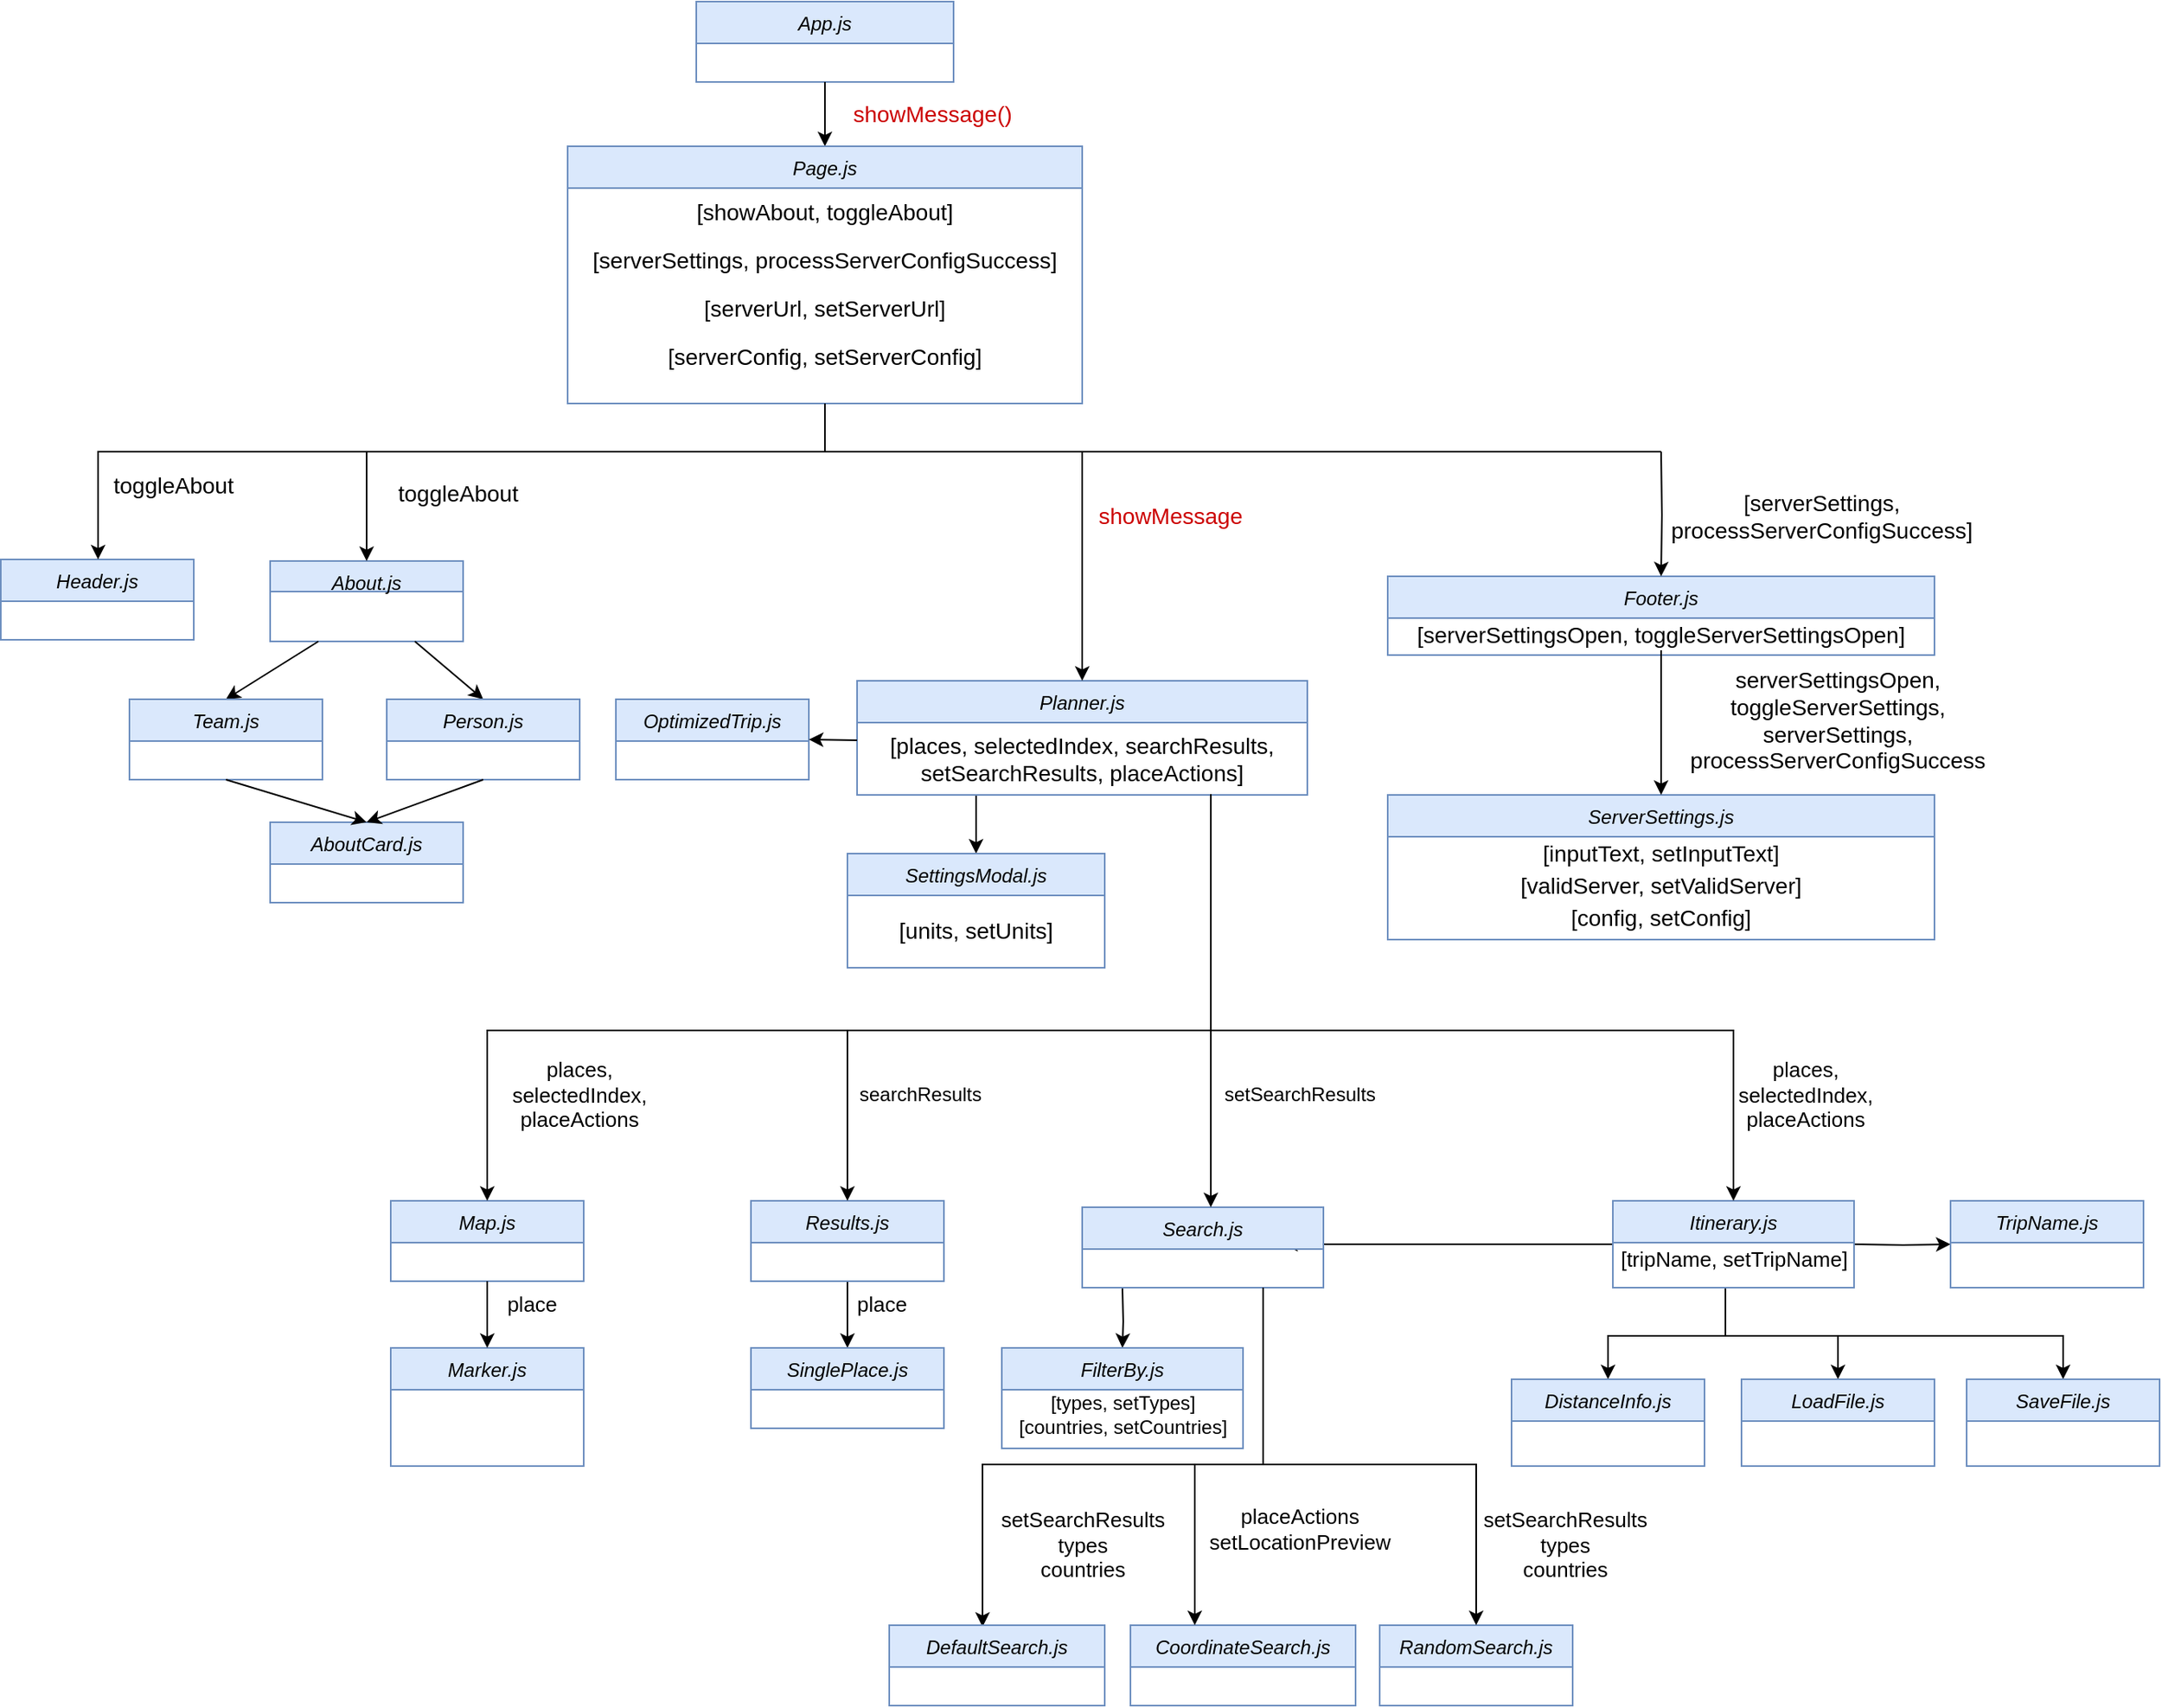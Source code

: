 <mxfile version="15.7.3" type="device"><diagram id="C5RBs43oDa-KdzZeNtuy" name="Page-1"><mxGraphModel dx="2290" dy="1583" grid="1" gridSize="10" guides="1" tooltips="1" connect="1" arrows="1" fold="1" page="1" pageScale="1" pageWidth="827" pageHeight="1169" math="0" shadow="0"><root><mxCell id="WIyWlLk6GJQsqaUBKTNV-0"/><mxCell id="WIyWlLk6GJQsqaUBKTNV-1" parent="WIyWlLk6GJQsqaUBKTNV-0"/><mxCell id="zkfFHV4jXpPFQw0GAbJ--0" value="App.js" style="swimlane;fontStyle=2;align=center;verticalAlign=top;childLayout=stackLayout;horizontal=1;startSize=26;horizontalStack=0;resizeParent=1;resizeLast=0;collapsible=1;marginBottom=0;rounded=0;shadow=0;strokeWidth=1;fillColor=#dae8fc;strokeColor=#6c8ebf;" parent="WIyWlLk6GJQsqaUBKTNV-1" vertex="1"><mxGeometry x="320" y="40" width="160" height="50" as="geometry"><mxRectangle x="230" y="140" width="160" height="26" as="alternateBounds"/></mxGeometry></mxCell><mxCell id="g0mdMtbnOLX86qoJO8TE-1" value="" style="endArrow=classic;html=1;exitX=0.5;exitY=1;exitDx=0;exitDy=0;entryX=0.5;entryY=0;entryDx=0;entryDy=0;" parent="WIyWlLk6GJQsqaUBKTNV-1" source="zkfFHV4jXpPFQw0GAbJ--0" target="g0mdMtbnOLX86qoJO8TE-5" edge="1"><mxGeometry width="50" height="50" relative="1" as="geometry"><mxPoint x="390" y="440" as="sourcePoint"/><mxPoint x="400" y="120" as="targetPoint"/></mxGeometry></mxCell><mxCell id="g0mdMtbnOLX86qoJO8TE-5" value="Page.js" style="swimlane;fontStyle=2;align=center;verticalAlign=top;childLayout=stackLayout;horizontal=1;startSize=26;horizontalStack=0;resizeParent=1;resizeLast=0;collapsible=1;marginBottom=0;rounded=0;shadow=0;strokeWidth=1;fillColor=#dae8fc;strokeColor=#6c8ebf;" parent="WIyWlLk6GJQsqaUBKTNV-1" vertex="1"><mxGeometry x="240" y="130" width="320" height="160" as="geometry"><mxRectangle x="230" y="140" width="160" height="26" as="alternateBounds"/></mxGeometry></mxCell><mxCell id="g0mdMtbnOLX86qoJO8TE-7" value="[showAbout, toggleAbout]" style="text;html=1;strokeColor=none;fillColor=none;align=center;verticalAlign=middle;whiteSpace=wrap;rounded=0;fontSize=14;" parent="g0mdMtbnOLX86qoJO8TE-5" vertex="1"><mxGeometry y="26" width="320" height="30" as="geometry"/></mxCell><mxCell id="g0mdMtbnOLX86qoJO8TE-6" value="[serverSettings, processServerConfigSuccess]" style="text;html=1;strokeColor=none;fillColor=none;align=center;verticalAlign=middle;whiteSpace=wrap;rounded=0;fontSize=14;" parent="g0mdMtbnOLX86qoJO8TE-5" vertex="1"><mxGeometry y="56" width="320" height="30" as="geometry"/></mxCell><mxCell id="g0mdMtbnOLX86qoJO8TE-8" value="[serverUrl, setServerUrl]" style="text;html=1;strokeColor=none;fillColor=none;align=center;verticalAlign=middle;whiteSpace=wrap;rounded=0;fontSize=14;" parent="g0mdMtbnOLX86qoJO8TE-5" vertex="1"><mxGeometry y="86" width="320" height="30" as="geometry"/></mxCell><mxCell id="g0mdMtbnOLX86qoJO8TE-9" value="[serverConfig, setServerConfig]" style="text;html=1;strokeColor=none;fillColor=none;align=center;verticalAlign=middle;whiteSpace=wrap;rounded=0;fontSize=14;" parent="g0mdMtbnOLX86qoJO8TE-5" vertex="1"><mxGeometry y="116" width="320" height="30" as="geometry"/></mxCell><mxCell id="g0mdMtbnOLX86qoJO8TE-10" value="showMessage()" style="text;html=1;strokeColor=none;fillColor=none;align=center;verticalAlign=middle;whiteSpace=wrap;rounded=0;fontSize=14;fontColor=#CC0000;" parent="WIyWlLk6GJQsqaUBKTNV-1" vertex="1"><mxGeometry x="414" y="100" width="106" height="20" as="geometry"/></mxCell><mxCell id="g0mdMtbnOLX86qoJO8TE-14" value="Header.js" style="swimlane;fontStyle=2;align=center;verticalAlign=top;childLayout=stackLayout;horizontal=1;startSize=26;horizontalStack=0;resizeParent=1;resizeLast=0;collapsible=1;marginBottom=0;rounded=0;shadow=0;strokeWidth=1;fillColor=#dae8fc;strokeColor=#6c8ebf;" parent="WIyWlLk6GJQsqaUBKTNV-1" vertex="1"><mxGeometry x="-112.5" y="387" width="120" height="50" as="geometry"><mxRectangle x="230" y="140" width="160" height="26" as="alternateBounds"/></mxGeometry></mxCell><mxCell id="g0mdMtbnOLX86qoJO8TE-15" value="toggleAbout" style="text;html=1;strokeColor=none;fillColor=none;align=center;verticalAlign=middle;whiteSpace=wrap;rounded=0;fontSize=14;rotation=0;" parent="WIyWlLk6GJQsqaUBKTNV-1" vertex="1"><mxGeometry x="-60" y="325.5" width="110" height="30" as="geometry"/></mxCell><mxCell id="g0mdMtbnOLX86qoJO8TE-17" value="About.js" style="swimlane;fontStyle=2;align=center;verticalAlign=top;childLayout=stackLayout;horizontal=1;startSize=19;horizontalStack=0;resizeParent=1;resizeLast=0;collapsible=1;marginBottom=0;rounded=0;shadow=0;strokeWidth=1;fillColor=#dae8fc;strokeColor=#6c8ebf;" parent="WIyWlLk6GJQsqaUBKTNV-1" vertex="1"><mxGeometry x="55" y="388" width="120" height="50" as="geometry"><mxRectangle x="230" y="140" width="160" height="26" as="alternateBounds"/></mxGeometry></mxCell><mxCell id="g0mdMtbnOLX86qoJO8TE-20" value="toggleAbout" style="text;html=1;strokeColor=none;fillColor=none;align=center;verticalAlign=middle;whiteSpace=wrap;rounded=0;fontSize=14;rotation=0;" parent="WIyWlLk6GJQsqaUBKTNV-1" vertex="1"><mxGeometry x="121.5" y="335.5" width="100" height="20" as="geometry"/></mxCell><mxCell id="M7BEVSn9nzaZ6cIlMojD-3" value="" style="edgeStyle=orthogonalEdgeStyle;rounded=0;orthogonalLoop=1;jettySize=auto;html=1;" parent="WIyWlLk6GJQsqaUBKTNV-1" source="g0mdMtbnOLX86qoJO8TE-21" target="M7BEVSn9nzaZ6cIlMojD-1" edge="1"><mxGeometry relative="1" as="geometry"><Array as="points"><mxPoint x="494" y="553"/><mxPoint x="494" y="553"/></Array></mxGeometry></mxCell><mxCell id="g0mdMtbnOLX86qoJO8TE-21" value="Planner.js&#10;" style="swimlane;fontStyle=2;align=center;verticalAlign=top;childLayout=stackLayout;horizontal=1;startSize=26;horizontalStack=0;resizeParent=1;resizeLast=0;collapsible=1;marginBottom=0;rounded=0;shadow=0;strokeWidth=1;fillColor=#dae8fc;strokeColor=#6c8ebf;" parent="WIyWlLk6GJQsqaUBKTNV-1" vertex="1"><mxGeometry x="420" y="462.5" width="280" height="71" as="geometry"><mxRectangle x="230" y="140" width="160" height="26" as="alternateBounds"/></mxGeometry></mxCell><mxCell id="g0mdMtbnOLX86qoJO8TE-22" value="[places, selectedIndex, searchResults, setSearchResults, placeActions]" style="text;html=1;strokeColor=none;fillColor=none;align=center;verticalAlign=middle;whiteSpace=wrap;rounded=0;fontSize=14;" parent="g0mdMtbnOLX86qoJO8TE-21" vertex="1"><mxGeometry y="26" width="280" height="44" as="geometry"/></mxCell><mxCell id="g0mdMtbnOLX86qoJO8TE-24" value="&lt;span style=&quot;color: rgb(204 , 0 , 0)&quot;&gt;showMessage&lt;/span&gt;" style="text;html=1;strokeColor=none;fillColor=none;align=center;verticalAlign=middle;whiteSpace=wrap;rounded=0;fontSize=14;fontColor=#FF0000;" parent="WIyWlLk6GJQsqaUBKTNV-1" vertex="1"><mxGeometry x="560" y="350" width="110" height="20" as="geometry"/></mxCell><mxCell id="g0mdMtbnOLX86qoJO8TE-27" value="Footer.js" style="swimlane;fontStyle=2;align=center;verticalAlign=top;childLayout=stackLayout;horizontal=1;startSize=26;horizontalStack=0;resizeParent=1;resizeLast=0;collapsible=1;marginBottom=0;rounded=0;shadow=0;strokeWidth=1;fillColor=#dae8fc;strokeColor=#6c8ebf;" parent="WIyWlLk6GJQsqaUBKTNV-1" vertex="1"><mxGeometry x="750" y="397.5" width="340" height="49" as="geometry"><mxRectangle x="230" y="140" width="160" height="26" as="alternateBounds"/></mxGeometry></mxCell><mxCell id="g0mdMtbnOLX86qoJO8TE-28" value="[serverSettingsOpen, toggleServerSettingsOpen]" style="text;html=1;strokeColor=none;fillColor=none;align=center;verticalAlign=middle;whiteSpace=wrap;rounded=0;fontSize=14;" parent="g0mdMtbnOLX86qoJO8TE-27" vertex="1"><mxGeometry y="26" width="340" height="20" as="geometry"/></mxCell><mxCell id="g0mdMtbnOLX86qoJO8TE-31" value="[serverSettings, &lt;br&gt;processServerConfigSuccess]" style="text;html=1;strokeColor=none;fillColor=none;align=center;verticalAlign=middle;whiteSpace=wrap;rounded=0;fontSize=14;fontColor=#000000;rotation=0;" parent="WIyWlLk6GJQsqaUBKTNV-1" vertex="1"><mxGeometry x="865" y="350" width="310" height="20" as="geometry"/></mxCell><mxCell id="5tMOveRKJM7UiPLKbEom-2" value="Map.js" style="swimlane;fontStyle=2;align=center;verticalAlign=top;childLayout=stackLayout;horizontal=1;startSize=26;horizontalStack=0;resizeParent=1;resizeLast=0;collapsible=1;marginBottom=0;rounded=0;shadow=0;strokeWidth=1;fillColor=#dae8fc;strokeColor=#6c8ebf;" parent="WIyWlLk6GJQsqaUBKTNV-1" vertex="1"><mxGeometry x="130" y="786" width="120" height="50" as="geometry"><mxRectangle x="230" y="140" width="160" height="26" as="alternateBounds"/></mxGeometry></mxCell><mxCell id="5tMOveRKJM7UiPLKbEom-4" value="Marker.js" style="swimlane;fontStyle=2;align=center;verticalAlign=top;childLayout=stackLayout;horizontal=1;startSize=26;horizontalStack=0;resizeParent=1;resizeLast=0;collapsible=1;marginBottom=0;rounded=0;shadow=0;strokeWidth=1;fillColor=#dae8fc;strokeColor=#6c8ebf;" parent="WIyWlLk6GJQsqaUBKTNV-1" vertex="1"><mxGeometry x="130" y="877.5" width="120" height="73.5" as="geometry"><mxRectangle x="230" y="140" width="160" height="26" as="alternateBounds"/></mxGeometry></mxCell><mxCell id="uoh4mzsDOfHS8MhRazBJ-51" value="" style="edgeStyle=orthogonalEdgeStyle;rounded=0;orthogonalLoop=1;jettySize=auto;html=1;fontSize=13;entryX=0.5;entryY=0;entryDx=0;entryDy=0;" parent="WIyWlLk6GJQsqaUBKTNV-1" target="uoh4mzsDOfHS8MhRazBJ-50" edge="1"><mxGeometry relative="1" as="geometry"><mxPoint x="960" y="870" as="sourcePoint"/><Array as="points"><mxPoint x="1030" y="870"/></Array></mxGeometry></mxCell><mxCell id="uoh4mzsDOfHS8MhRazBJ-53" value="" style="edgeStyle=orthogonalEdgeStyle;rounded=0;orthogonalLoop=1;jettySize=auto;html=1;fontSize=13;" parent="WIyWlLk6GJQsqaUBKTNV-1" target="uoh4mzsDOfHS8MhRazBJ-52" edge="1"><mxGeometry relative="1" as="geometry"><Array as="points"><mxPoint x="960" y="870"/><mxPoint x="1170" y="870"/></Array><mxPoint x="960" y="840" as="sourcePoint"/></mxGeometry></mxCell><mxCell id="uoh4mzsDOfHS8MhRazBJ-55" value="" style="edgeStyle=orthogonalEdgeStyle;rounded=0;orthogonalLoop=1;jettySize=auto;html=1;fontSize=13;" parent="WIyWlLk6GJQsqaUBKTNV-1" target="uoh4mzsDOfHS8MhRazBJ-54" edge="1"><mxGeometry relative="1" as="geometry"><mxPoint x="1040" y="813" as="sourcePoint"/></mxGeometry></mxCell><mxCell id="M7BEVSn9nzaZ6cIlMojD-12" value="" style="edgeStyle=orthogonalEdgeStyle;rounded=0;orthogonalLoop=1;jettySize=auto;html=1;" parent="WIyWlLk6GJQsqaUBKTNV-1" source="5tMOveRKJM7UiPLKbEom-6" edge="1"><mxGeometry relative="1" as="geometry"><mxPoint x="685" y="813" as="targetPoint"/></mxGeometry></mxCell><mxCell id="5tMOveRKJM7UiPLKbEom-6" value="Itinerary.js" style="swimlane;fontStyle=2;align=center;verticalAlign=top;childLayout=stackLayout;horizontal=1;startSize=26;horizontalStack=0;resizeParent=1;resizeLast=0;collapsible=1;marginBottom=0;rounded=0;shadow=0;strokeWidth=1;fillColor=#dae8fc;strokeColor=#6c8ebf;" parent="WIyWlLk6GJQsqaUBKTNV-1" vertex="1"><mxGeometry x="890" y="786" width="150" height="54" as="geometry"><mxRectangle x="230" y="140" width="160" height="26" as="alternateBounds"/></mxGeometry></mxCell><mxCell id="uoh4mzsDOfHS8MhRazBJ-56" value="[tripName, setTripName]" style="text;html=1;align=center;verticalAlign=middle;resizable=0;points=[];autosize=1;strokeColor=none;fillColor=none;fontSize=13;" parent="5tMOveRKJM7UiPLKbEom-6" vertex="1"><mxGeometry y="26" width="150" height="20" as="geometry"/></mxCell><mxCell id="5tMOveRKJM7UiPLKbEom-7" value="ServerSettings.js&#10;" style="swimlane;fontStyle=2;align=center;verticalAlign=top;childLayout=stackLayout;horizontal=1;startSize=26;horizontalStack=0;resizeParent=1;resizeLast=0;collapsible=1;marginBottom=0;rounded=0;shadow=0;strokeWidth=1;fillColor=#dae8fc;strokeColor=#6c8ebf;" parent="WIyWlLk6GJQsqaUBKTNV-1" vertex="1"><mxGeometry x="750" y="533.5" width="340" height="90" as="geometry"><mxRectangle x="230" y="140" width="160" height="26" as="alternateBounds"/></mxGeometry></mxCell><mxCell id="5tMOveRKJM7UiPLKbEom-19" value="[inputText, setInputText]" style="text;html=1;strokeColor=none;fillColor=none;align=center;verticalAlign=middle;whiteSpace=wrap;rounded=0;fontColor=#000000;fontSize=14;" parent="5tMOveRKJM7UiPLKbEom-7" vertex="1"><mxGeometry y="26" width="340" height="20" as="geometry"/></mxCell><mxCell id="5tMOveRKJM7UiPLKbEom-20" value="[validServer, setValidServer]" style="text;html=1;strokeColor=none;fillColor=none;align=center;verticalAlign=middle;whiteSpace=wrap;rounded=0;fontColor=#000000;fontSize=14;" parent="5tMOveRKJM7UiPLKbEom-7" vertex="1"><mxGeometry y="46" width="340" height="20" as="geometry"/></mxCell><mxCell id="5tMOveRKJM7UiPLKbEom-21" value="[config, setConfig]" style="text;html=1;strokeColor=none;fillColor=none;align=center;verticalAlign=middle;whiteSpace=wrap;rounded=0;fontColor=#000000;fontSize=14;" parent="5tMOveRKJM7UiPLKbEom-7" vertex="1"><mxGeometry y="66" width="340" height="20" as="geometry"/></mxCell><mxCell id="5tMOveRKJM7UiPLKbEom-13" value="" style="endArrow=classic;html=1;fontColor=#CC0000;entryX=0.5;entryY=0;entryDx=0;entryDy=0;exitX=0.5;exitY=1;exitDx=0;exitDy=0;" parent="WIyWlLk6GJQsqaUBKTNV-1" source="g0mdMtbnOLX86qoJO8TE-28" target="5tMOveRKJM7UiPLKbEom-7" edge="1"><mxGeometry width="50" height="50" relative="1" as="geometry"><mxPoint x="1280" y="445.5" as="sourcePoint"/><mxPoint x="860" y="355.5" as="targetPoint"/></mxGeometry></mxCell><mxCell id="5tMOveRKJM7UiPLKbEom-16" value="places, &lt;br style=&quot;font-size: 13px;&quot;&gt;selectedIndex, placeActions" style="text;html=1;strokeColor=none;fillColor=none;align=center;verticalAlign=middle;whiteSpace=wrap;rounded=0;rotation=0;fontSize=13;" parent="WIyWlLk6GJQsqaUBKTNV-1" vertex="1"><mxGeometry x="175" y="710" width="145" height="20" as="geometry"/></mxCell><mxCell id="5tMOveRKJM7UiPLKbEom-18" value="places, selectedIndex, placeActions" style="text;html=1;strokeColor=none;fillColor=none;align=center;verticalAlign=middle;whiteSpace=wrap;rounded=0;fontSize=13;" parent="WIyWlLk6GJQsqaUBKTNV-1" vertex="1"><mxGeometry x="980" y="710" width="60" height="20" as="geometry"/></mxCell><mxCell id="5tMOveRKJM7UiPLKbEom-22" value="serverSettingsOpen, toggleServerSettings, serverSettings, processServerConfigSuccess" style="text;html=1;strokeColor=none;fillColor=none;align=center;verticalAlign=middle;whiteSpace=wrap;rounded=0;fontSize=14;fontColor=#000000;" parent="WIyWlLk6GJQsqaUBKTNV-1" vertex="1"><mxGeometry x="930" y="446.5" width="200" height="80" as="geometry"/></mxCell><mxCell id="IdO1nBqBswE0atnGLBGR-1" value="" style="endArrow=classic;html=1;exitX=0.25;exitY=1;exitDx=0;exitDy=0;entryX=0.5;entryY=0;entryDx=0;entryDy=0;" parent="WIyWlLk6GJQsqaUBKTNV-1" source="g0mdMtbnOLX86qoJO8TE-17" target="IdO1nBqBswE0atnGLBGR-3" edge="1"><mxGeometry width="50" height="50" relative="1" as="geometry"><mxPoint x="137.5" y="509.5" as="sourcePoint"/><mxPoint x="-232.5" y="509.5" as="targetPoint"/></mxGeometry></mxCell><mxCell id="IdO1nBqBswE0atnGLBGR-2" value="" style="endArrow=classic;html=1;exitX=0.75;exitY=1;exitDx=0;exitDy=0;entryX=0.5;entryY=0;entryDx=0;entryDy=0;" parent="WIyWlLk6GJQsqaUBKTNV-1" source="g0mdMtbnOLX86qoJO8TE-17" target="IdO1nBqBswE0atnGLBGR-4" edge="1"><mxGeometry width="50" height="50" relative="1" as="geometry"><mxPoint x="137.5" y="509.5" as="sourcePoint"/><mxPoint x="-22.5" y="509.5" as="targetPoint"/></mxGeometry></mxCell><mxCell id="IdO1nBqBswE0atnGLBGR-3" value="Team.js" style="swimlane;fontStyle=2;align=center;verticalAlign=top;childLayout=stackLayout;horizontal=1;startSize=26;horizontalStack=0;resizeParent=1;resizeLast=0;collapsible=1;marginBottom=0;rounded=0;shadow=0;strokeWidth=1;fillColor=#dae8fc;strokeColor=#6c8ebf;" parent="WIyWlLk6GJQsqaUBKTNV-1" vertex="1"><mxGeometry x="-32.5" y="474" width="120" height="50" as="geometry"><mxRectangle x="230" y="140" width="160" height="26" as="alternateBounds"/></mxGeometry></mxCell><mxCell id="IdO1nBqBswE0atnGLBGR-4" value="Person.js&#10;" style="swimlane;fontStyle=2;align=center;verticalAlign=top;childLayout=stackLayout;horizontal=1;startSize=26;horizontalStack=0;resizeParent=1;resizeLast=0;collapsible=1;marginBottom=0;rounded=0;shadow=0;strokeWidth=1;fillColor=#dae8fc;strokeColor=#6c8ebf;" parent="WIyWlLk6GJQsqaUBKTNV-1" vertex="1"><mxGeometry x="127.5" y="474" width="120" height="50" as="geometry"><mxRectangle x="230" y="140" width="160" height="26" as="alternateBounds"/></mxGeometry></mxCell><mxCell id="IdO1nBqBswE0atnGLBGR-8" value="AboutCard.js&#10;" style="swimlane;fontStyle=2;align=center;verticalAlign=top;childLayout=stackLayout;horizontal=1;startSize=26;horizontalStack=0;resizeParent=1;resizeLast=0;collapsible=1;marginBottom=0;rounded=0;shadow=0;strokeWidth=1;fillColor=#dae8fc;strokeColor=#6c8ebf;" parent="WIyWlLk6GJQsqaUBKTNV-1" vertex="1"><mxGeometry x="55" y="550.5" width="120" height="50" as="geometry"><mxRectangle x="230" y="140" width="160" height="26" as="alternateBounds"/></mxGeometry></mxCell><mxCell id="IdO1nBqBswE0atnGLBGR-10" value="" style="endArrow=classic;html=1;exitX=0.5;exitY=1;exitDx=0;exitDy=0;entryX=0.5;entryY=0;entryDx=0;entryDy=0;" parent="WIyWlLk6GJQsqaUBKTNV-1" source="IdO1nBqBswE0atnGLBGR-4" target="IdO1nBqBswE0atnGLBGR-8" edge="1"><mxGeometry width="50" height="50" relative="1" as="geometry"><mxPoint x="137.5" y="509.5" as="sourcePoint"/><mxPoint x="-32.5" y="639.5" as="targetPoint"/></mxGeometry></mxCell><mxCell id="IdO1nBqBswE0atnGLBGR-12" value="" style="endArrow=classic;html=1;exitX=0.5;exitY=1;exitDx=0;exitDy=0;entryX=0.5;entryY=0;entryDx=0;entryDy=0;" parent="WIyWlLk6GJQsqaUBKTNV-1" source="IdO1nBqBswE0atnGLBGR-3" target="IdO1nBqBswE0atnGLBGR-8" edge="1"><mxGeometry width="50" height="50" relative="1" as="geometry"><mxPoint x="-22.5" y="609.5" as="sourcePoint"/><mxPoint x="-22.5" y="649.5" as="targetPoint"/></mxGeometry></mxCell><mxCell id="IdO1nBqBswE0atnGLBGR-14" value="place" style="text;html=1;strokeColor=none;fillColor=none;align=center;verticalAlign=middle;whiteSpace=wrap;rounded=0;fontSize=13;" parent="WIyWlLk6GJQsqaUBKTNV-1" vertex="1"><mxGeometry x="187.5" y="840" width="60" height="20" as="geometry"/></mxCell><mxCell id="M7BEVSn9nzaZ6cIlMojD-4" style="edgeStyle=orthogonalEdgeStyle;rounded=0;orthogonalLoop=1;jettySize=auto;html=1;entryX=0.433;entryY=0.02;entryDx=0;entryDy=0;entryPerimeter=0;" parent="WIyWlLk6GJQsqaUBKTNV-1" target="uoh4mzsDOfHS8MhRazBJ-33" edge="1"><mxGeometry relative="1" as="geometry"><mxPoint x="673" y="930" as="targetPoint"/><mxPoint x="673" y="950" as="sourcePoint"/><Array as="points"><mxPoint x="673" y="950"/><mxPoint x="498" y="950"/></Array></mxGeometry></mxCell><mxCell id="M7BEVSn9nzaZ6cIlMojD-9" value="" style="edgeStyle=orthogonalEdgeStyle;rounded=0;orthogonalLoop=1;jettySize=auto;html=1;" parent="WIyWlLk6GJQsqaUBKTNV-1" target="M7BEVSn9nzaZ6cIlMojD-8" edge="1"><mxGeometry relative="1" as="geometry"><mxPoint x="585" y="840" as="sourcePoint"/><mxPoint x="585" y="876" as="targetPoint"/><Array as="points"/></mxGeometry></mxCell><mxCell id="zqm1BR6Tx8KLgLhq8kHU-5" value="Search.js" style="swimlane;fontStyle=2;align=center;verticalAlign=top;childLayout=stackLayout;horizontal=1;startSize=26;horizontalStack=0;resizeParent=1;resizeLast=0;collapsible=1;marginBottom=0;rounded=0;shadow=0;strokeWidth=1;fillColor=#dae8fc;strokeColor=#6c8ebf;" parent="WIyWlLk6GJQsqaUBKTNV-1" vertex="1"><mxGeometry x="560" y="790" width="150" height="50" as="geometry"><mxRectangle x="560" y="750" width="160" height="26" as="alternateBounds"/></mxGeometry></mxCell><mxCell id="uoh4mzsDOfHS8MhRazBJ-32" value="" style="edgeStyle=orthogonalEdgeStyle;rounded=0;orthogonalLoop=1;jettySize=auto;html=1;fontSize=13;" parent="WIyWlLk6GJQsqaUBKTNV-1" source="zqm1BR6Tx8KLgLhq8kHU-8" target="uoh4mzsDOfHS8MhRazBJ-31" edge="1"><mxGeometry relative="1" as="geometry"/></mxCell><mxCell id="zqm1BR6Tx8KLgLhq8kHU-8" value="Results.js" style="swimlane;fontStyle=2;align=center;verticalAlign=top;childLayout=stackLayout;horizontal=1;startSize=26;horizontalStack=0;resizeParent=1;resizeLast=0;collapsible=1;marginBottom=0;rounded=0;shadow=0;strokeWidth=1;fillColor=#dae8fc;strokeColor=#6c8ebf;" parent="WIyWlLk6GJQsqaUBKTNV-1" vertex="1"><mxGeometry x="354" y="786" width="120" height="50" as="geometry"><mxRectangle x="230" y="140" width="160" height="26" as="alternateBounds"/></mxGeometry></mxCell><mxCell id="zqm1BR6Tx8KLgLhq8kHU-9" value="setSearchResults" style="text;html=1;align=center;verticalAlign=middle;resizable=0;points=[];autosize=1;strokeColor=none;fillColor=none;" parent="WIyWlLk6GJQsqaUBKTNV-1" vertex="1"><mxGeometry x="640" y="710" width="110" height="20" as="geometry"/></mxCell><mxCell id="zqm1BR6Tx8KLgLhq8kHU-10" value="searchResults" style="text;html=1;align=center;verticalAlign=middle;resizable=0;points=[];autosize=1;strokeColor=none;fillColor=none;" parent="WIyWlLk6GJQsqaUBKTNV-1" vertex="1"><mxGeometry x="414" y="710" width="90" height="20" as="geometry"/></mxCell><mxCell id="uoh4mzsDOfHS8MhRazBJ-1" value="" style="endArrow=none;html=1;rounded=0;edgeStyle=orthogonalEdgeStyle;entryX=0.5;entryY=1;entryDx=0;entryDy=0;" parent="WIyWlLk6GJQsqaUBKTNV-1" target="g0mdMtbnOLX86qoJO8TE-5" edge="1"><mxGeometry width="50" height="50" relative="1" as="geometry"><mxPoint x="920" y="320" as="sourcePoint"/><mxPoint x="500" y="390" as="targetPoint"/><Array as="points"><mxPoint x="920" y="320"/><mxPoint x="400" y="320"/></Array></mxGeometry></mxCell><mxCell id="uoh4mzsDOfHS8MhRazBJ-2" value="" style="endArrow=classic;html=1;rounded=0;edgeStyle=orthogonalEdgeStyle;entryX=0.5;entryY=0;entryDx=0;entryDy=0;" parent="WIyWlLk6GJQsqaUBKTNV-1" target="g0mdMtbnOLX86qoJO8TE-27" edge="1"><mxGeometry width="50" height="50" relative="1" as="geometry"><mxPoint x="920" y="320" as="sourcePoint"/><mxPoint x="760" y="410" as="targetPoint"/></mxGeometry></mxCell><mxCell id="uoh4mzsDOfHS8MhRazBJ-4" value="" style="endArrow=classic;html=1;rounded=0;edgeStyle=orthogonalEdgeStyle;entryX=0.5;entryY=0;entryDx=0;entryDy=0;" parent="WIyWlLk6GJQsqaUBKTNV-1" target="g0mdMtbnOLX86qoJO8TE-21" edge="1"><mxGeometry width="50" height="50" relative="1" as="geometry"><mxPoint x="560" y="320" as="sourcePoint"/><mxPoint x="490" y="360" as="targetPoint"/><Array as="points"><mxPoint x="560" y="380"/><mxPoint x="560" y="380"/></Array></mxGeometry></mxCell><mxCell id="uoh4mzsDOfHS8MhRazBJ-18" style="edgeStyle=orthogonalEdgeStyle;rounded=0;orthogonalLoop=1;jettySize=auto;html=1;entryX=0.5;entryY=0;entryDx=0;entryDy=0;fontSize=13;" parent="WIyWlLk6GJQsqaUBKTNV-1" target="5tMOveRKJM7UiPLKbEom-2" edge="1"><mxGeometry relative="1" as="geometry"><Array as="points"><mxPoint x="640" y="533"/><mxPoint x="640" y="680"/><mxPoint x="190" y="680"/></Array><mxPoint x="640" y="533" as="sourcePoint"/></mxGeometry></mxCell><mxCell id="uoh4mzsDOfHS8MhRazBJ-23" value="" style="endArrow=classic;html=1;rounded=0;fontSize=13;edgeStyle=orthogonalEdgeStyle;entryX=0.5;entryY=0;entryDx=0;entryDy=0;" parent="WIyWlLk6GJQsqaUBKTNV-1" target="g0mdMtbnOLX86qoJO8TE-14" edge="1"><mxGeometry width="50" height="50" relative="1" as="geometry"><mxPoint x="400" y="320" as="sourcePoint"/><mxPoint x="400" y="460" as="targetPoint"/><Array as="points"><mxPoint x="-52" y="320"/><mxPoint x="-52" y="387"/></Array></mxGeometry></mxCell><mxCell id="uoh4mzsDOfHS8MhRazBJ-24" value="" style="endArrow=classic;html=1;rounded=0;fontSize=13;edgeStyle=orthogonalEdgeStyle;" parent="WIyWlLk6GJQsqaUBKTNV-1" edge="1"><mxGeometry width="50" height="50" relative="1" as="geometry"><mxPoint x="115" y="320" as="sourcePoint"/><mxPoint x="114.76" y="388" as="targetPoint"/><Array as="points"><mxPoint x="114.76" y="388"/></Array></mxGeometry></mxCell><mxCell id="uoh4mzsDOfHS8MhRazBJ-26" value="" style="endArrow=classic;html=1;rounded=0;fontSize=13;edgeStyle=orthogonalEdgeStyle;entryX=0.5;entryY=0;entryDx=0;entryDy=0;" parent="WIyWlLk6GJQsqaUBKTNV-1" target="zqm1BR6Tx8KLgLhq8kHU-8" edge="1"><mxGeometry width="50" height="50" relative="1" as="geometry"><mxPoint x="414" y="680" as="sourcePoint"/><mxPoint x="430" y="760" as="targetPoint"/><Array as="points"><mxPoint x="414" y="690"/></Array></mxGeometry></mxCell><mxCell id="uoh4mzsDOfHS8MhRazBJ-27" value="" style="endArrow=classic;html=1;rounded=0;fontSize=13;edgeStyle=orthogonalEdgeStyle;" parent="WIyWlLk6GJQsqaUBKTNV-1" edge="1"><mxGeometry width="50" height="50" relative="1" as="geometry"><mxPoint x="560" y="680" as="sourcePoint"/><mxPoint x="640" y="790" as="targetPoint"/><Array as="points"><mxPoint x="560" y="680"/><mxPoint x="640" y="680"/><mxPoint x="640" y="790"/></Array></mxGeometry></mxCell><mxCell id="uoh4mzsDOfHS8MhRazBJ-28" value="" style="endArrow=classic;html=1;rounded=0;fontSize=13;edgeStyle=orthogonalEdgeStyle;entryX=0.5;entryY=0;entryDx=0;entryDy=0;" parent="WIyWlLk6GJQsqaUBKTNV-1" target="5tMOveRKJM7UiPLKbEom-6" edge="1"><mxGeometry width="50" height="50" relative="1" as="geometry"><mxPoint x="630" y="680" as="sourcePoint"/><mxPoint x="965" y="786" as="targetPoint"/><Array as="points"><mxPoint x="965" y="680"/></Array></mxGeometry></mxCell><mxCell id="uoh4mzsDOfHS8MhRazBJ-30" value="" style="endArrow=classic;html=1;rounded=0;fontSize=13;edgeStyle=orthogonalEdgeStyle;entryX=0.5;entryY=0;entryDx=0;entryDy=0;exitX=0.5;exitY=1;exitDx=0;exitDy=0;" parent="WIyWlLk6GJQsqaUBKTNV-1" source="5tMOveRKJM7UiPLKbEom-2" target="5tMOveRKJM7UiPLKbEom-4" edge="1"><mxGeometry width="50" height="50" relative="1" as="geometry"><mxPoint x="190" y="850" as="sourcePoint"/><mxPoint x="70" y="860" as="targetPoint"/></mxGeometry></mxCell><mxCell id="uoh4mzsDOfHS8MhRazBJ-31" value="SinglePlace.js" style="swimlane;fontStyle=2;align=center;verticalAlign=top;childLayout=stackLayout;horizontal=1;startSize=26;horizontalStack=0;resizeParent=1;resizeLast=0;collapsible=1;marginBottom=0;rounded=0;shadow=0;strokeWidth=1;fillColor=#dae8fc;strokeColor=#6c8ebf;" parent="WIyWlLk6GJQsqaUBKTNV-1" vertex="1"><mxGeometry x="354" y="877.5" width="120" height="50" as="geometry"><mxRectangle x="230" y="140" width="160" height="26" as="alternateBounds"/></mxGeometry></mxCell><mxCell id="uoh4mzsDOfHS8MhRazBJ-33" value="DefaultSearch.js" style="swimlane;fontStyle=2;align=center;verticalAlign=top;childLayout=stackLayout;horizontal=1;startSize=26;horizontalStack=0;resizeParent=1;resizeLast=0;collapsible=1;marginBottom=0;rounded=0;shadow=0;strokeWidth=1;fillColor=#dae8fc;strokeColor=#6c8ebf;" parent="WIyWlLk6GJQsqaUBKTNV-1" vertex="1"><mxGeometry x="440" y="1050" width="134" height="50" as="geometry"><mxRectangle x="230" y="140" width="160" height="26" as="alternateBounds"/></mxGeometry></mxCell><mxCell id="uoh4mzsDOfHS8MhRazBJ-35" value="place" style="text;html=1;align=center;verticalAlign=middle;resizable=0;points=[];autosize=1;strokeColor=none;fillColor=none;fontSize=13;" parent="WIyWlLk6GJQsqaUBKTNV-1" vertex="1"><mxGeometry x="410" y="840" width="50" height="20" as="geometry"/></mxCell><mxCell id="uoh4mzsDOfHS8MhRazBJ-38" value="RandomSearch.js" style="swimlane;fontStyle=2;align=center;verticalAlign=top;childLayout=stackLayout;horizontal=1;startSize=26;horizontalStack=0;resizeParent=1;resizeLast=0;collapsible=1;marginBottom=0;rounded=0;shadow=0;strokeWidth=1;fillColor=#dae8fc;strokeColor=#6c8ebf;" parent="WIyWlLk6GJQsqaUBKTNV-1" vertex="1"><mxGeometry x="745" y="1050" width="120" height="50" as="geometry"><mxRectangle x="230" y="140" width="160" height="26" as="alternateBounds"/></mxGeometry></mxCell><mxCell id="uoh4mzsDOfHS8MhRazBJ-43" value="CoordinateSearch.js" style="swimlane;fontStyle=2;align=center;verticalAlign=top;childLayout=stackLayout;horizontal=1;startSize=26;horizontalStack=0;resizeParent=1;resizeLast=0;collapsible=1;marginBottom=0;rounded=0;shadow=0;strokeWidth=1;fillColor=#dae8fc;strokeColor=#6c8ebf;" parent="WIyWlLk6GJQsqaUBKTNV-1" vertex="1"><mxGeometry x="590" y="1050" width="140" height="50" as="geometry"><mxRectangle x="560" y="750" width="160" height="26" as="alternateBounds"/></mxGeometry></mxCell><mxCell id="uoh4mzsDOfHS8MhRazBJ-47" value="setSearchResults&lt;br&gt;types&lt;br&gt;countries" style="text;html=1;align=center;verticalAlign=middle;resizable=0;points=[];autosize=1;strokeColor=none;fillColor=none;fontSize=13;" parent="WIyWlLk6GJQsqaUBKTNV-1" vertex="1"><mxGeometry x="800" y="975" width="120" height="50" as="geometry"/></mxCell><mxCell id="uoh4mzsDOfHS8MhRazBJ-48" value="setSearchResults&lt;br&gt;types&lt;br&gt;countries" style="text;html=1;align=center;verticalAlign=middle;resizable=0;points=[];autosize=1;strokeColor=none;fillColor=none;fontSize=13;" parent="WIyWlLk6GJQsqaUBKTNV-1" vertex="1"><mxGeometry x="500" y="975" width="120" height="50" as="geometry"/></mxCell><mxCell id="uoh4mzsDOfHS8MhRazBJ-49" value="placeActions&lt;br&gt;setLocationPreview" style="text;html=1;align=center;verticalAlign=middle;resizable=0;points=[];autosize=1;strokeColor=none;fillColor=none;fontSize=13;" parent="WIyWlLk6GJQsqaUBKTNV-1" vertex="1"><mxGeometry x="630" y="970" width="130" height="40" as="geometry"/></mxCell><mxCell id="uoh4mzsDOfHS8MhRazBJ-50" value="LoadFile.js" style="swimlane;fontStyle=2;align=center;verticalAlign=top;childLayout=stackLayout;horizontal=1;startSize=26;horizontalStack=0;resizeParent=1;resizeLast=0;collapsible=1;marginBottom=0;rounded=0;shadow=0;strokeWidth=1;fillColor=#dae8fc;strokeColor=#6c8ebf;" parent="WIyWlLk6GJQsqaUBKTNV-1" vertex="1"><mxGeometry x="970" y="897" width="120" height="54" as="geometry"><mxRectangle x="230" y="140" width="160" height="26" as="alternateBounds"/></mxGeometry></mxCell><mxCell id="uoh4mzsDOfHS8MhRazBJ-52" value="SaveFile.js" style="swimlane;fontStyle=2;align=center;verticalAlign=top;childLayout=stackLayout;horizontal=1;startSize=26;horizontalStack=0;resizeParent=1;resizeLast=0;collapsible=1;marginBottom=0;rounded=0;shadow=0;strokeWidth=1;fillColor=#dae8fc;strokeColor=#6c8ebf;" parent="WIyWlLk6GJQsqaUBKTNV-1" vertex="1"><mxGeometry x="1110" y="897" width="120" height="54" as="geometry"><mxRectangle x="230" y="140" width="160" height="26" as="alternateBounds"/></mxGeometry></mxCell><mxCell id="uoh4mzsDOfHS8MhRazBJ-54" value="TripName.js" style="swimlane;fontStyle=2;align=center;verticalAlign=top;childLayout=stackLayout;horizontal=1;startSize=26;horizontalStack=0;resizeParent=1;resizeLast=0;collapsible=1;marginBottom=0;rounded=0;shadow=0;strokeWidth=1;fillColor=#dae8fc;strokeColor=#6c8ebf;" parent="WIyWlLk6GJQsqaUBKTNV-1" vertex="1"><mxGeometry x="1100" y="786" width="120" height="54" as="geometry"><mxRectangle x="230" y="140" width="160" height="26" as="alternateBounds"/></mxGeometry></mxCell><mxCell id="M7BEVSn9nzaZ6cIlMojD-1" value="SettingsModal.js" style="swimlane;fontStyle=2;align=center;verticalAlign=top;childLayout=stackLayout;horizontal=1;startSize=26;horizontalStack=0;resizeParent=1;resizeLast=0;collapsible=1;marginBottom=0;rounded=0;shadow=0;strokeWidth=1;fillColor=#dae8fc;strokeColor=#6c8ebf;" parent="WIyWlLk6GJQsqaUBKTNV-1" vertex="1"><mxGeometry x="414" y="570" width="160" height="71" as="geometry"><mxRectangle x="230" y="140" width="160" height="26" as="alternateBounds"/></mxGeometry></mxCell><mxCell id="M7BEVSn9nzaZ6cIlMojD-2" value="[units, setUnits]" style="text;html=1;strokeColor=none;fillColor=none;align=center;verticalAlign=middle;whiteSpace=wrap;rounded=0;fontSize=14;" parent="M7BEVSn9nzaZ6cIlMojD-1" vertex="1"><mxGeometry y="26" width="160" height="44" as="geometry"/></mxCell><mxCell id="M7BEVSn9nzaZ6cIlMojD-5" value="" style="endArrow=classic;html=1;rounded=0;edgeStyle=orthogonalEdgeStyle;entryX=0.5;entryY=0;entryDx=0;entryDy=0;exitX=0.75;exitY=1;exitDx=0;exitDy=0;" parent="WIyWlLk6GJQsqaUBKTNV-1" source="zqm1BR6Tx8KLgLhq8kHU-5" target="uoh4mzsDOfHS8MhRazBJ-38" edge="1"><mxGeometry width="50" height="50" relative="1" as="geometry"><mxPoint x="690" y="920" as="sourcePoint"/><mxPoint x="780" y="897" as="targetPoint"/><Array as="points"><mxPoint x="673" y="950"/><mxPoint x="805" y="950"/></Array></mxGeometry></mxCell><mxCell id="M7BEVSn9nzaZ6cIlMojD-6" value="" style="endArrow=classic;html=1;rounded=0;edgeStyle=orthogonalEdgeStyle;" parent="WIyWlLk6GJQsqaUBKTNV-1" target="uoh4mzsDOfHS8MhRazBJ-43" edge="1"><mxGeometry width="50" height="50" relative="1" as="geometry"><mxPoint x="630" y="950" as="sourcePoint"/><mxPoint x="340" y="1020" as="targetPoint"/><Array as="points"><mxPoint x="630" y="950"/></Array></mxGeometry></mxCell><mxCell id="M7BEVSn9nzaZ6cIlMojD-8" value="FilterBy.js" style="swimlane;fontStyle=2;align=center;verticalAlign=top;childLayout=stackLayout;horizontal=1;startSize=26;horizontalStack=0;resizeParent=1;resizeLast=0;collapsible=1;marginBottom=0;rounded=0;shadow=0;strokeWidth=1;fillColor=#dae8fc;strokeColor=#6c8ebf;" parent="WIyWlLk6GJQsqaUBKTNV-1" vertex="1"><mxGeometry x="510" y="877.5" width="150" height="62.5" as="geometry"><mxRectangle x="560" y="750" width="160" height="26" as="alternateBounds"/></mxGeometry></mxCell><mxCell id="M7BEVSn9nzaZ6cIlMojD-10" value="[types, setTypes]&lt;br&gt;[countries, setCountries]" style="text;html=1;align=center;verticalAlign=middle;resizable=0;points=[];autosize=1;strokeColor=none;fillColor=none;" parent="M7BEVSn9nzaZ6cIlMojD-8" vertex="1"><mxGeometry y="26" width="150" height="30" as="geometry"/></mxCell><mxCell id="zJrqmrQOwFX63xpi7nA5-1" value="" style="endArrow=classic;html=1;rounded=0;entryX=0.5;entryY=0;entryDx=0;entryDy=0;" edge="1" parent="WIyWlLk6GJQsqaUBKTNV-1" target="zJrqmrQOwFX63xpi7nA5-3"><mxGeometry width="50" height="50" relative="1" as="geometry"><mxPoint x="960" y="870" as="sourcePoint"/><mxPoint x="880" y="870" as="targetPoint"/><Array as="points"><mxPoint x="887" y="870"/></Array></mxGeometry></mxCell><mxCell id="zJrqmrQOwFX63xpi7nA5-3" value="DistanceInfo.js" style="swimlane;fontStyle=2;align=center;verticalAlign=top;childLayout=stackLayout;horizontal=1;startSize=26;horizontalStack=0;resizeParent=1;resizeLast=0;collapsible=1;marginBottom=0;rounded=0;shadow=0;strokeWidth=1;fillColor=#dae8fc;strokeColor=#6c8ebf;" vertex="1" parent="WIyWlLk6GJQsqaUBKTNV-1"><mxGeometry x="827" y="897" width="120" height="54" as="geometry"><mxRectangle x="230" y="140" width="160" height="26" as="alternateBounds"/></mxGeometry></mxCell><mxCell id="zJrqmrQOwFX63xpi7nA5-5" value="OptimizedTrip.js" style="swimlane;fontStyle=2;align=center;verticalAlign=top;childLayout=stackLayout;horizontal=1;startSize=26;horizontalStack=0;resizeParent=1;resizeLast=0;collapsible=1;marginBottom=0;rounded=0;shadow=0;strokeWidth=1;fillColor=#dae8fc;strokeColor=#6c8ebf;" vertex="1" parent="WIyWlLk6GJQsqaUBKTNV-1"><mxGeometry x="270" y="474" width="120" height="50" as="geometry"><mxRectangle x="230" y="140" width="160" height="26" as="alternateBounds"/></mxGeometry></mxCell><mxCell id="zJrqmrQOwFX63xpi7nA5-6" value="" style="endArrow=classic;html=1;rounded=0;exitX=0;exitY=0.25;exitDx=0;exitDy=0;entryX=1;entryY=0.5;entryDx=0;entryDy=0;" edge="1" parent="WIyWlLk6GJQsqaUBKTNV-1" source="g0mdMtbnOLX86qoJO8TE-22" target="zJrqmrQOwFX63xpi7nA5-5"><mxGeometry width="50" height="50" relative="1" as="geometry"><mxPoint x="280" y="680" as="sourcePoint"/><mxPoint x="330" y="630" as="targetPoint"/></mxGeometry></mxCell></root></mxGraphModel></diagram></mxfile>